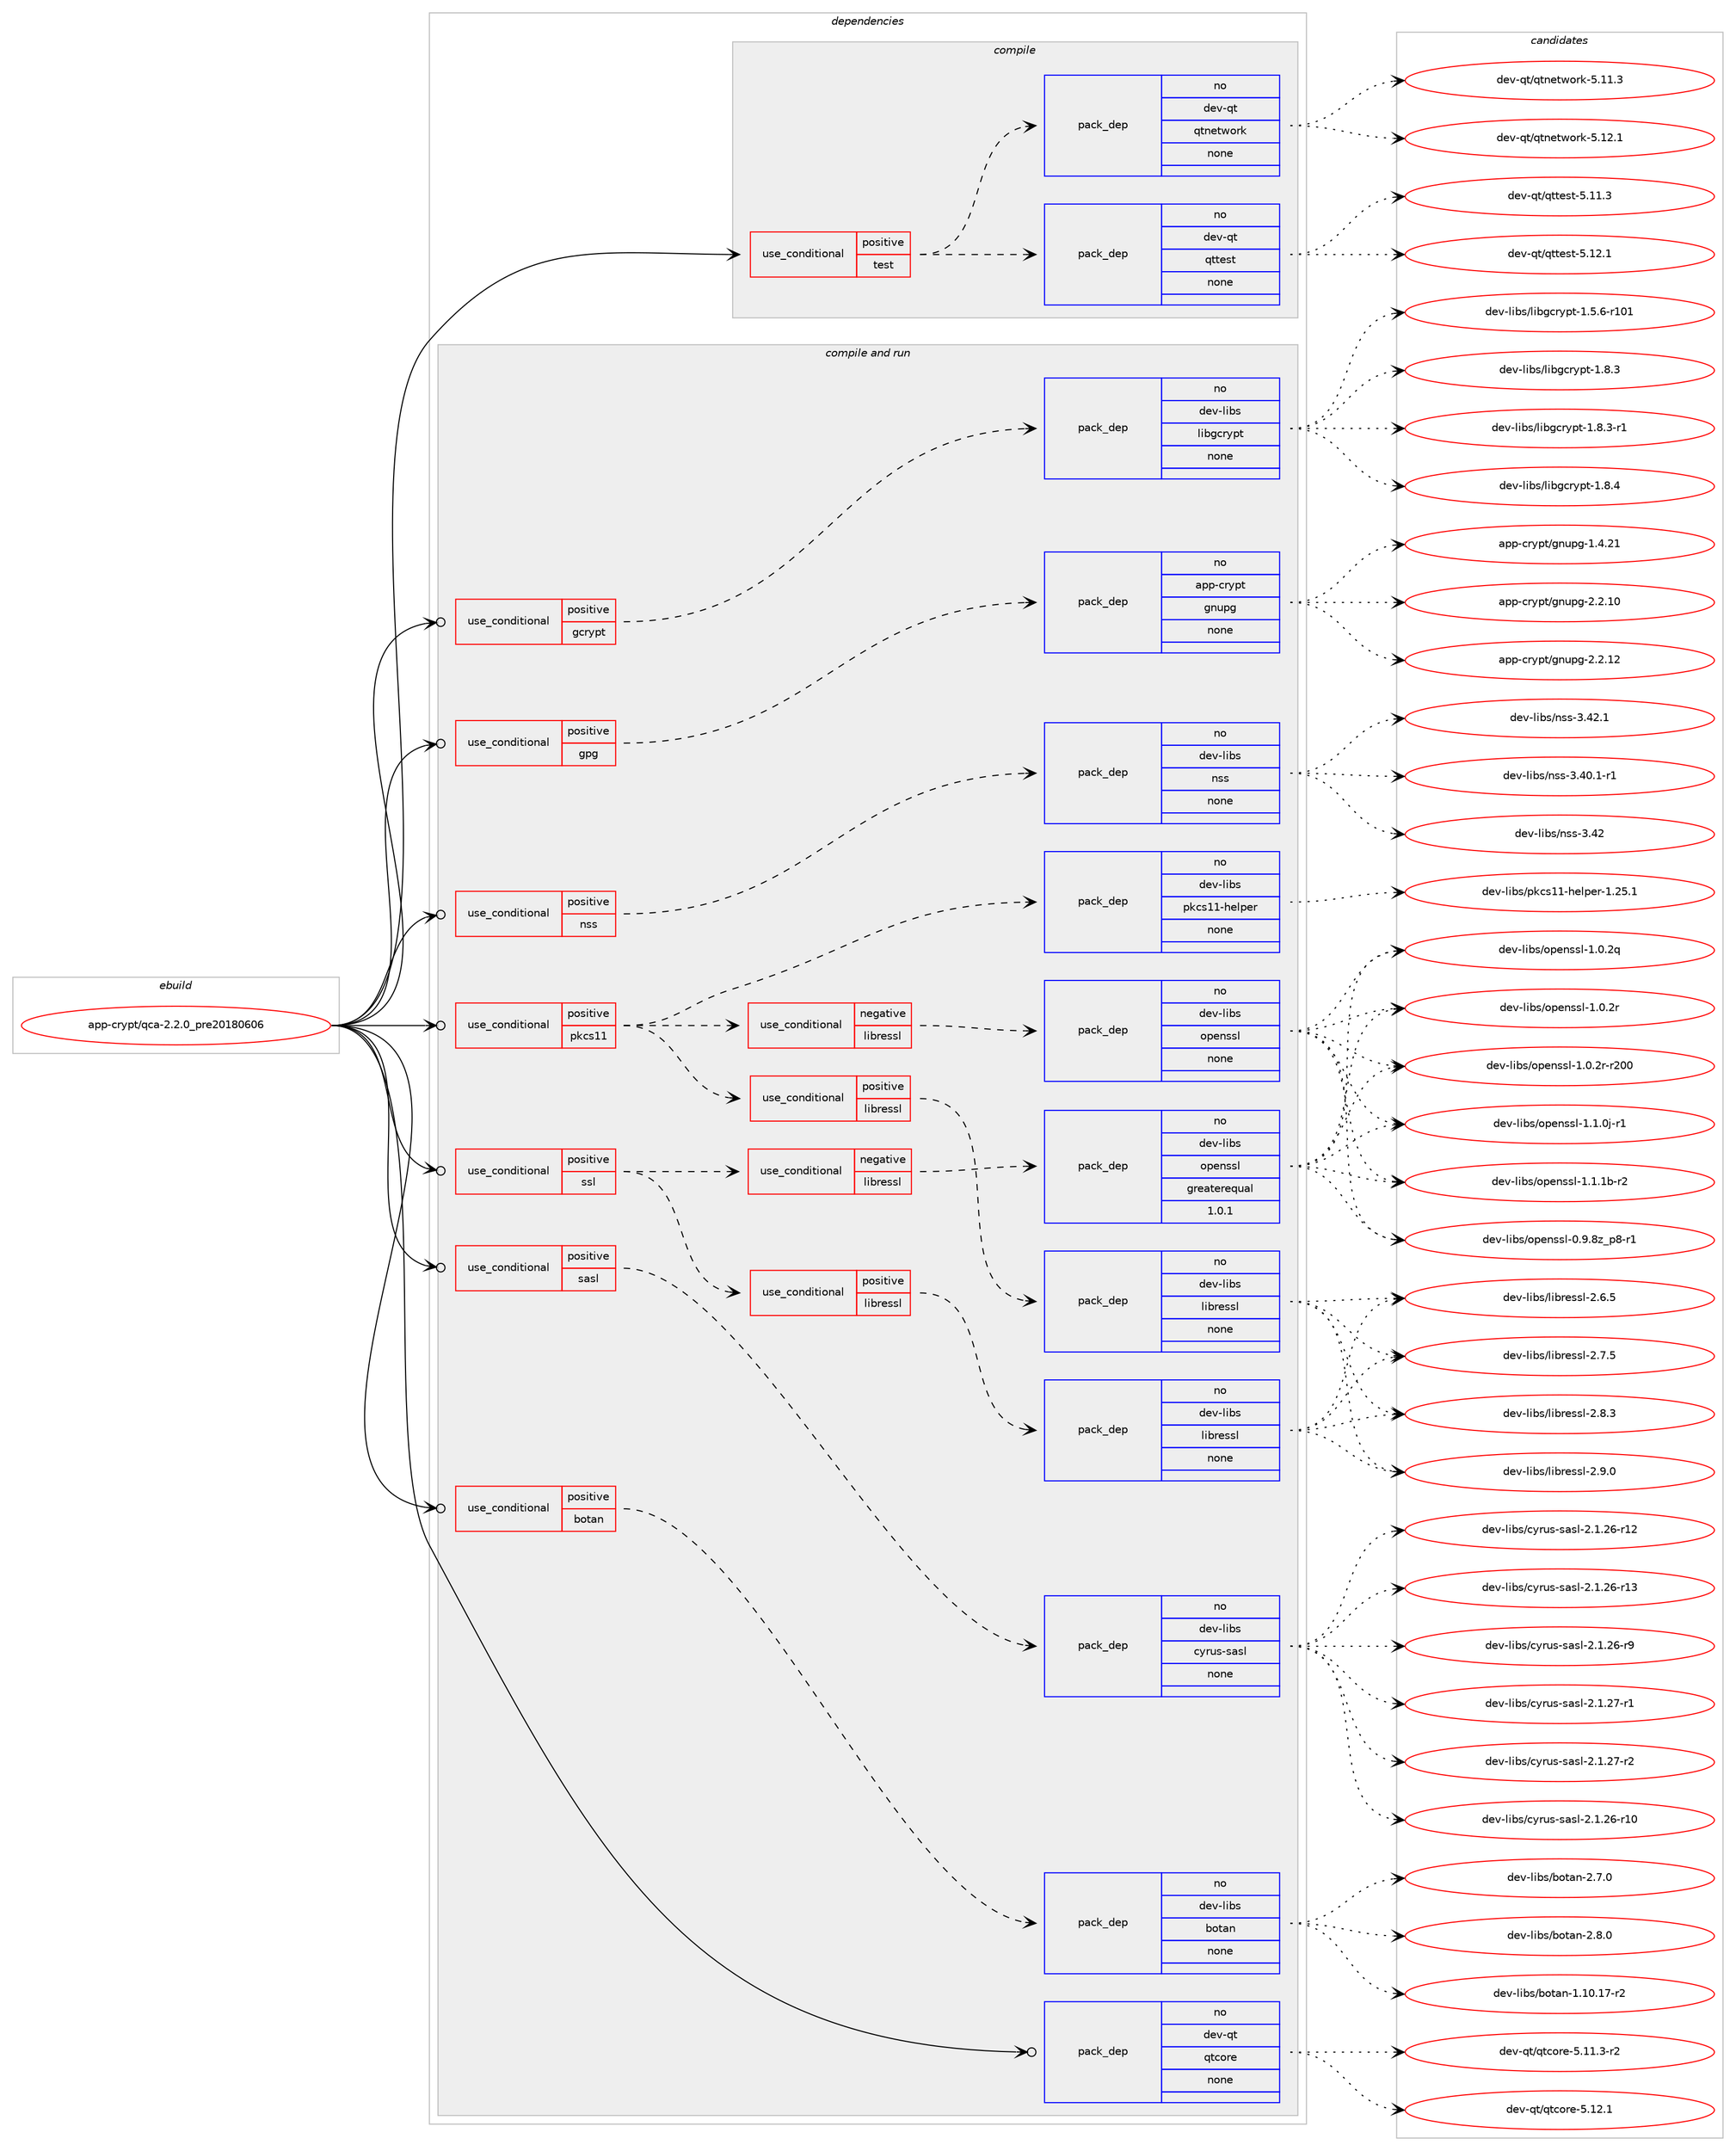 digraph prolog {

# *************
# Graph options
# *************

newrank=true;
concentrate=true;
compound=true;
graph [rankdir=LR,fontname=Helvetica,fontsize=10,ranksep=1.5];#, ranksep=2.5, nodesep=0.2];
edge  [arrowhead=vee];
node  [fontname=Helvetica,fontsize=10];

# **********
# The ebuild
# **********

subgraph cluster_leftcol {
color=gray;
rank=same;
label=<<i>ebuild</i>>;
id [label="app-crypt/qca-2.2.0_pre20180606", color=red, width=4, href="../app-crypt/qca-2.2.0_pre20180606.svg"];
}

# ****************
# The dependencies
# ****************

subgraph cluster_midcol {
color=gray;
label=<<i>dependencies</i>>;
subgraph cluster_compile {
fillcolor="#eeeeee";
style=filled;
label=<<i>compile</i>>;
subgraph cond347936 {
dependency1276794 [label=<<TABLE BORDER="0" CELLBORDER="1" CELLSPACING="0" CELLPADDING="4"><TR><TD ROWSPAN="3" CELLPADDING="10">use_conditional</TD></TR><TR><TD>positive</TD></TR><TR><TD>test</TD></TR></TABLE>>, shape=none, color=red];
subgraph pack909005 {
dependency1276795 [label=<<TABLE BORDER="0" CELLBORDER="1" CELLSPACING="0" CELLPADDING="4" WIDTH="220"><TR><TD ROWSPAN="6" CELLPADDING="30">pack_dep</TD></TR><TR><TD WIDTH="110">no</TD></TR><TR><TD>dev-qt</TD></TR><TR><TD>qtnetwork</TD></TR><TR><TD>none</TD></TR><TR><TD></TD></TR></TABLE>>, shape=none, color=blue];
}
dependency1276794:e -> dependency1276795:w [weight=20,style="dashed",arrowhead="vee"];
subgraph pack909006 {
dependency1276796 [label=<<TABLE BORDER="0" CELLBORDER="1" CELLSPACING="0" CELLPADDING="4" WIDTH="220"><TR><TD ROWSPAN="6" CELLPADDING="30">pack_dep</TD></TR><TR><TD WIDTH="110">no</TD></TR><TR><TD>dev-qt</TD></TR><TR><TD>qttest</TD></TR><TR><TD>none</TD></TR><TR><TD></TD></TR></TABLE>>, shape=none, color=blue];
}
dependency1276794:e -> dependency1276796:w [weight=20,style="dashed",arrowhead="vee"];
}
id:e -> dependency1276794:w [weight=20,style="solid",arrowhead="vee"];
}
subgraph cluster_compileandrun {
fillcolor="#eeeeee";
style=filled;
label=<<i>compile and run</i>>;
subgraph cond347937 {
dependency1276797 [label=<<TABLE BORDER="0" CELLBORDER="1" CELLSPACING="0" CELLPADDING="4"><TR><TD ROWSPAN="3" CELLPADDING="10">use_conditional</TD></TR><TR><TD>positive</TD></TR><TR><TD>botan</TD></TR></TABLE>>, shape=none, color=red];
subgraph pack909007 {
dependency1276798 [label=<<TABLE BORDER="0" CELLBORDER="1" CELLSPACING="0" CELLPADDING="4" WIDTH="220"><TR><TD ROWSPAN="6" CELLPADDING="30">pack_dep</TD></TR><TR><TD WIDTH="110">no</TD></TR><TR><TD>dev-libs</TD></TR><TR><TD>botan</TD></TR><TR><TD>none</TD></TR><TR><TD></TD></TR></TABLE>>, shape=none, color=blue];
}
dependency1276797:e -> dependency1276798:w [weight=20,style="dashed",arrowhead="vee"];
}
id:e -> dependency1276797:w [weight=20,style="solid",arrowhead="odotvee"];
subgraph cond347938 {
dependency1276799 [label=<<TABLE BORDER="0" CELLBORDER="1" CELLSPACING="0" CELLPADDING="4"><TR><TD ROWSPAN="3" CELLPADDING="10">use_conditional</TD></TR><TR><TD>positive</TD></TR><TR><TD>gcrypt</TD></TR></TABLE>>, shape=none, color=red];
subgraph pack909008 {
dependency1276800 [label=<<TABLE BORDER="0" CELLBORDER="1" CELLSPACING="0" CELLPADDING="4" WIDTH="220"><TR><TD ROWSPAN="6" CELLPADDING="30">pack_dep</TD></TR><TR><TD WIDTH="110">no</TD></TR><TR><TD>dev-libs</TD></TR><TR><TD>libgcrypt</TD></TR><TR><TD>none</TD></TR><TR><TD></TD></TR></TABLE>>, shape=none, color=blue];
}
dependency1276799:e -> dependency1276800:w [weight=20,style="dashed",arrowhead="vee"];
}
id:e -> dependency1276799:w [weight=20,style="solid",arrowhead="odotvee"];
subgraph cond347939 {
dependency1276801 [label=<<TABLE BORDER="0" CELLBORDER="1" CELLSPACING="0" CELLPADDING="4"><TR><TD ROWSPAN="3" CELLPADDING="10">use_conditional</TD></TR><TR><TD>positive</TD></TR><TR><TD>gpg</TD></TR></TABLE>>, shape=none, color=red];
subgraph pack909009 {
dependency1276802 [label=<<TABLE BORDER="0" CELLBORDER="1" CELLSPACING="0" CELLPADDING="4" WIDTH="220"><TR><TD ROWSPAN="6" CELLPADDING="30">pack_dep</TD></TR><TR><TD WIDTH="110">no</TD></TR><TR><TD>app-crypt</TD></TR><TR><TD>gnupg</TD></TR><TR><TD>none</TD></TR><TR><TD></TD></TR></TABLE>>, shape=none, color=blue];
}
dependency1276801:e -> dependency1276802:w [weight=20,style="dashed",arrowhead="vee"];
}
id:e -> dependency1276801:w [weight=20,style="solid",arrowhead="odotvee"];
subgraph cond347940 {
dependency1276803 [label=<<TABLE BORDER="0" CELLBORDER="1" CELLSPACING="0" CELLPADDING="4"><TR><TD ROWSPAN="3" CELLPADDING="10">use_conditional</TD></TR><TR><TD>positive</TD></TR><TR><TD>nss</TD></TR></TABLE>>, shape=none, color=red];
subgraph pack909010 {
dependency1276804 [label=<<TABLE BORDER="0" CELLBORDER="1" CELLSPACING="0" CELLPADDING="4" WIDTH="220"><TR><TD ROWSPAN="6" CELLPADDING="30">pack_dep</TD></TR><TR><TD WIDTH="110">no</TD></TR><TR><TD>dev-libs</TD></TR><TR><TD>nss</TD></TR><TR><TD>none</TD></TR><TR><TD></TD></TR></TABLE>>, shape=none, color=blue];
}
dependency1276803:e -> dependency1276804:w [weight=20,style="dashed",arrowhead="vee"];
}
id:e -> dependency1276803:w [weight=20,style="solid",arrowhead="odotvee"];
subgraph cond347941 {
dependency1276805 [label=<<TABLE BORDER="0" CELLBORDER="1" CELLSPACING="0" CELLPADDING="4"><TR><TD ROWSPAN="3" CELLPADDING="10">use_conditional</TD></TR><TR><TD>positive</TD></TR><TR><TD>pkcs11</TD></TR></TABLE>>, shape=none, color=red];
subgraph cond347942 {
dependency1276806 [label=<<TABLE BORDER="0" CELLBORDER="1" CELLSPACING="0" CELLPADDING="4"><TR><TD ROWSPAN="3" CELLPADDING="10">use_conditional</TD></TR><TR><TD>negative</TD></TR><TR><TD>libressl</TD></TR></TABLE>>, shape=none, color=red];
subgraph pack909011 {
dependency1276807 [label=<<TABLE BORDER="0" CELLBORDER="1" CELLSPACING="0" CELLPADDING="4" WIDTH="220"><TR><TD ROWSPAN="6" CELLPADDING="30">pack_dep</TD></TR><TR><TD WIDTH="110">no</TD></TR><TR><TD>dev-libs</TD></TR><TR><TD>openssl</TD></TR><TR><TD>none</TD></TR><TR><TD></TD></TR></TABLE>>, shape=none, color=blue];
}
dependency1276806:e -> dependency1276807:w [weight=20,style="dashed",arrowhead="vee"];
}
dependency1276805:e -> dependency1276806:w [weight=20,style="dashed",arrowhead="vee"];
subgraph cond347943 {
dependency1276808 [label=<<TABLE BORDER="0" CELLBORDER="1" CELLSPACING="0" CELLPADDING="4"><TR><TD ROWSPAN="3" CELLPADDING="10">use_conditional</TD></TR><TR><TD>positive</TD></TR><TR><TD>libressl</TD></TR></TABLE>>, shape=none, color=red];
subgraph pack909012 {
dependency1276809 [label=<<TABLE BORDER="0" CELLBORDER="1" CELLSPACING="0" CELLPADDING="4" WIDTH="220"><TR><TD ROWSPAN="6" CELLPADDING="30">pack_dep</TD></TR><TR><TD WIDTH="110">no</TD></TR><TR><TD>dev-libs</TD></TR><TR><TD>libressl</TD></TR><TR><TD>none</TD></TR><TR><TD></TD></TR></TABLE>>, shape=none, color=blue];
}
dependency1276808:e -> dependency1276809:w [weight=20,style="dashed",arrowhead="vee"];
}
dependency1276805:e -> dependency1276808:w [weight=20,style="dashed",arrowhead="vee"];
subgraph pack909013 {
dependency1276810 [label=<<TABLE BORDER="0" CELLBORDER="1" CELLSPACING="0" CELLPADDING="4" WIDTH="220"><TR><TD ROWSPAN="6" CELLPADDING="30">pack_dep</TD></TR><TR><TD WIDTH="110">no</TD></TR><TR><TD>dev-libs</TD></TR><TR><TD>pkcs11-helper</TD></TR><TR><TD>none</TD></TR><TR><TD></TD></TR></TABLE>>, shape=none, color=blue];
}
dependency1276805:e -> dependency1276810:w [weight=20,style="dashed",arrowhead="vee"];
}
id:e -> dependency1276805:w [weight=20,style="solid",arrowhead="odotvee"];
subgraph cond347944 {
dependency1276811 [label=<<TABLE BORDER="0" CELLBORDER="1" CELLSPACING="0" CELLPADDING="4"><TR><TD ROWSPAN="3" CELLPADDING="10">use_conditional</TD></TR><TR><TD>positive</TD></TR><TR><TD>sasl</TD></TR></TABLE>>, shape=none, color=red];
subgraph pack909014 {
dependency1276812 [label=<<TABLE BORDER="0" CELLBORDER="1" CELLSPACING="0" CELLPADDING="4" WIDTH="220"><TR><TD ROWSPAN="6" CELLPADDING="30">pack_dep</TD></TR><TR><TD WIDTH="110">no</TD></TR><TR><TD>dev-libs</TD></TR><TR><TD>cyrus-sasl</TD></TR><TR><TD>none</TD></TR><TR><TD></TD></TR></TABLE>>, shape=none, color=blue];
}
dependency1276811:e -> dependency1276812:w [weight=20,style="dashed",arrowhead="vee"];
}
id:e -> dependency1276811:w [weight=20,style="solid",arrowhead="odotvee"];
subgraph cond347945 {
dependency1276813 [label=<<TABLE BORDER="0" CELLBORDER="1" CELLSPACING="0" CELLPADDING="4"><TR><TD ROWSPAN="3" CELLPADDING="10">use_conditional</TD></TR><TR><TD>positive</TD></TR><TR><TD>ssl</TD></TR></TABLE>>, shape=none, color=red];
subgraph cond347946 {
dependency1276814 [label=<<TABLE BORDER="0" CELLBORDER="1" CELLSPACING="0" CELLPADDING="4"><TR><TD ROWSPAN="3" CELLPADDING="10">use_conditional</TD></TR><TR><TD>negative</TD></TR><TR><TD>libressl</TD></TR></TABLE>>, shape=none, color=red];
subgraph pack909015 {
dependency1276815 [label=<<TABLE BORDER="0" CELLBORDER="1" CELLSPACING="0" CELLPADDING="4" WIDTH="220"><TR><TD ROWSPAN="6" CELLPADDING="30">pack_dep</TD></TR><TR><TD WIDTH="110">no</TD></TR><TR><TD>dev-libs</TD></TR><TR><TD>openssl</TD></TR><TR><TD>greaterequal</TD></TR><TR><TD>1.0.1</TD></TR></TABLE>>, shape=none, color=blue];
}
dependency1276814:e -> dependency1276815:w [weight=20,style="dashed",arrowhead="vee"];
}
dependency1276813:e -> dependency1276814:w [weight=20,style="dashed",arrowhead="vee"];
subgraph cond347947 {
dependency1276816 [label=<<TABLE BORDER="0" CELLBORDER="1" CELLSPACING="0" CELLPADDING="4"><TR><TD ROWSPAN="3" CELLPADDING="10">use_conditional</TD></TR><TR><TD>positive</TD></TR><TR><TD>libressl</TD></TR></TABLE>>, shape=none, color=red];
subgraph pack909016 {
dependency1276817 [label=<<TABLE BORDER="0" CELLBORDER="1" CELLSPACING="0" CELLPADDING="4" WIDTH="220"><TR><TD ROWSPAN="6" CELLPADDING="30">pack_dep</TD></TR><TR><TD WIDTH="110">no</TD></TR><TR><TD>dev-libs</TD></TR><TR><TD>libressl</TD></TR><TR><TD>none</TD></TR><TR><TD></TD></TR></TABLE>>, shape=none, color=blue];
}
dependency1276816:e -> dependency1276817:w [weight=20,style="dashed",arrowhead="vee"];
}
dependency1276813:e -> dependency1276816:w [weight=20,style="dashed",arrowhead="vee"];
}
id:e -> dependency1276813:w [weight=20,style="solid",arrowhead="odotvee"];
subgraph pack909017 {
dependency1276818 [label=<<TABLE BORDER="0" CELLBORDER="1" CELLSPACING="0" CELLPADDING="4" WIDTH="220"><TR><TD ROWSPAN="6" CELLPADDING="30">pack_dep</TD></TR><TR><TD WIDTH="110">no</TD></TR><TR><TD>dev-qt</TD></TR><TR><TD>qtcore</TD></TR><TR><TD>none</TD></TR><TR><TD></TD></TR></TABLE>>, shape=none, color=blue];
}
id:e -> dependency1276818:w [weight=20,style="solid",arrowhead="odotvee"];
}
subgraph cluster_run {
fillcolor="#eeeeee";
style=filled;
label=<<i>run</i>>;
}
}

# **************
# The candidates
# **************

subgraph cluster_choices {
rank=same;
color=gray;
label=<<i>candidates</i>>;

subgraph choice909005 {
color=black;
nodesep=1;
choice100101118451131164711311611010111611911111410745534649494651 [label="dev-qt/qtnetwork-5.11.3", color=red, width=4,href="../dev-qt/qtnetwork-5.11.3.svg"];
choice100101118451131164711311611010111611911111410745534649504649 [label="dev-qt/qtnetwork-5.12.1", color=red, width=4,href="../dev-qt/qtnetwork-5.12.1.svg"];
dependency1276795:e -> choice100101118451131164711311611010111611911111410745534649494651:w [style=dotted,weight="100"];
dependency1276795:e -> choice100101118451131164711311611010111611911111410745534649504649:w [style=dotted,weight="100"];
}
subgraph choice909006 {
color=black;
nodesep=1;
choice100101118451131164711311611610111511645534649494651 [label="dev-qt/qttest-5.11.3", color=red, width=4,href="../dev-qt/qttest-5.11.3.svg"];
choice100101118451131164711311611610111511645534649504649 [label="dev-qt/qttest-5.12.1", color=red, width=4,href="../dev-qt/qttest-5.12.1.svg"];
dependency1276796:e -> choice100101118451131164711311611610111511645534649494651:w [style=dotted,weight="100"];
dependency1276796:e -> choice100101118451131164711311611610111511645534649504649:w [style=dotted,weight="100"];
}
subgraph choice909007 {
color=black;
nodesep=1;
choice100101118451081059811547981111169711045494649484649554511450 [label="dev-libs/botan-1.10.17-r2", color=red, width=4,href="../dev-libs/botan-1.10.17-r2.svg"];
choice1001011184510810598115479811111697110455046554648 [label="dev-libs/botan-2.7.0", color=red, width=4,href="../dev-libs/botan-2.7.0.svg"];
choice1001011184510810598115479811111697110455046564648 [label="dev-libs/botan-2.8.0", color=red, width=4,href="../dev-libs/botan-2.8.0.svg"];
dependency1276798:e -> choice100101118451081059811547981111169711045494649484649554511450:w [style=dotted,weight="100"];
dependency1276798:e -> choice1001011184510810598115479811111697110455046554648:w [style=dotted,weight="100"];
dependency1276798:e -> choice1001011184510810598115479811111697110455046564648:w [style=dotted,weight="100"];
}
subgraph choice909008 {
color=black;
nodesep=1;
choice100101118451081059811547108105981039911412111211645494653465445114494849 [label="dev-libs/libgcrypt-1.5.6-r101", color=red, width=4,href="../dev-libs/libgcrypt-1.5.6-r101.svg"];
choice1001011184510810598115471081059810399114121112116454946564651 [label="dev-libs/libgcrypt-1.8.3", color=red, width=4,href="../dev-libs/libgcrypt-1.8.3.svg"];
choice10010111845108105981154710810598103991141211121164549465646514511449 [label="dev-libs/libgcrypt-1.8.3-r1", color=red, width=4,href="../dev-libs/libgcrypt-1.8.3-r1.svg"];
choice1001011184510810598115471081059810399114121112116454946564652 [label="dev-libs/libgcrypt-1.8.4", color=red, width=4,href="../dev-libs/libgcrypt-1.8.4.svg"];
dependency1276800:e -> choice100101118451081059811547108105981039911412111211645494653465445114494849:w [style=dotted,weight="100"];
dependency1276800:e -> choice1001011184510810598115471081059810399114121112116454946564651:w [style=dotted,weight="100"];
dependency1276800:e -> choice10010111845108105981154710810598103991141211121164549465646514511449:w [style=dotted,weight="100"];
dependency1276800:e -> choice1001011184510810598115471081059810399114121112116454946564652:w [style=dotted,weight="100"];
}
subgraph choice909009 {
color=black;
nodesep=1;
choice9711211245991141211121164710311011711210345494652465049 [label="app-crypt/gnupg-1.4.21", color=red, width=4,href="../app-crypt/gnupg-1.4.21.svg"];
choice9711211245991141211121164710311011711210345504650464948 [label="app-crypt/gnupg-2.2.10", color=red, width=4,href="../app-crypt/gnupg-2.2.10.svg"];
choice9711211245991141211121164710311011711210345504650464950 [label="app-crypt/gnupg-2.2.12", color=red, width=4,href="../app-crypt/gnupg-2.2.12.svg"];
dependency1276802:e -> choice9711211245991141211121164710311011711210345494652465049:w [style=dotted,weight="100"];
dependency1276802:e -> choice9711211245991141211121164710311011711210345504650464948:w [style=dotted,weight="100"];
dependency1276802:e -> choice9711211245991141211121164710311011711210345504650464950:w [style=dotted,weight="100"];
}
subgraph choice909010 {
color=black;
nodesep=1;
choice100101118451081059811547110115115455146524846494511449 [label="dev-libs/nss-3.40.1-r1", color=red, width=4,href="../dev-libs/nss-3.40.1-r1.svg"];
choice1001011184510810598115471101151154551465250 [label="dev-libs/nss-3.42", color=red, width=4,href="../dev-libs/nss-3.42.svg"];
choice10010111845108105981154711011511545514652504649 [label="dev-libs/nss-3.42.1", color=red, width=4,href="../dev-libs/nss-3.42.1.svg"];
dependency1276804:e -> choice100101118451081059811547110115115455146524846494511449:w [style=dotted,weight="100"];
dependency1276804:e -> choice1001011184510810598115471101151154551465250:w [style=dotted,weight="100"];
dependency1276804:e -> choice10010111845108105981154711011511545514652504649:w [style=dotted,weight="100"];
}
subgraph choice909011 {
color=black;
nodesep=1;
choice10010111845108105981154711111210111011511510845484657465612295112564511449 [label="dev-libs/openssl-0.9.8z_p8-r1", color=red, width=4,href="../dev-libs/openssl-0.9.8z_p8-r1.svg"];
choice100101118451081059811547111112101110115115108454946484650113 [label="dev-libs/openssl-1.0.2q", color=red, width=4,href="../dev-libs/openssl-1.0.2q.svg"];
choice100101118451081059811547111112101110115115108454946484650114 [label="dev-libs/openssl-1.0.2r", color=red, width=4,href="../dev-libs/openssl-1.0.2r.svg"];
choice10010111845108105981154711111210111011511510845494648465011445114504848 [label="dev-libs/openssl-1.0.2r-r200", color=red, width=4,href="../dev-libs/openssl-1.0.2r-r200.svg"];
choice1001011184510810598115471111121011101151151084549464946481064511449 [label="dev-libs/openssl-1.1.0j-r1", color=red, width=4,href="../dev-libs/openssl-1.1.0j-r1.svg"];
choice100101118451081059811547111112101110115115108454946494649984511450 [label="dev-libs/openssl-1.1.1b-r2", color=red, width=4,href="../dev-libs/openssl-1.1.1b-r2.svg"];
dependency1276807:e -> choice10010111845108105981154711111210111011511510845484657465612295112564511449:w [style=dotted,weight="100"];
dependency1276807:e -> choice100101118451081059811547111112101110115115108454946484650113:w [style=dotted,weight="100"];
dependency1276807:e -> choice100101118451081059811547111112101110115115108454946484650114:w [style=dotted,weight="100"];
dependency1276807:e -> choice10010111845108105981154711111210111011511510845494648465011445114504848:w [style=dotted,weight="100"];
dependency1276807:e -> choice1001011184510810598115471111121011101151151084549464946481064511449:w [style=dotted,weight="100"];
dependency1276807:e -> choice100101118451081059811547111112101110115115108454946494649984511450:w [style=dotted,weight="100"];
}
subgraph choice909012 {
color=black;
nodesep=1;
choice10010111845108105981154710810598114101115115108455046544653 [label="dev-libs/libressl-2.6.5", color=red, width=4,href="../dev-libs/libressl-2.6.5.svg"];
choice10010111845108105981154710810598114101115115108455046554653 [label="dev-libs/libressl-2.7.5", color=red, width=4,href="../dev-libs/libressl-2.7.5.svg"];
choice10010111845108105981154710810598114101115115108455046564651 [label="dev-libs/libressl-2.8.3", color=red, width=4,href="../dev-libs/libressl-2.8.3.svg"];
choice10010111845108105981154710810598114101115115108455046574648 [label="dev-libs/libressl-2.9.0", color=red, width=4,href="../dev-libs/libressl-2.9.0.svg"];
dependency1276809:e -> choice10010111845108105981154710810598114101115115108455046544653:w [style=dotted,weight="100"];
dependency1276809:e -> choice10010111845108105981154710810598114101115115108455046554653:w [style=dotted,weight="100"];
dependency1276809:e -> choice10010111845108105981154710810598114101115115108455046564651:w [style=dotted,weight="100"];
dependency1276809:e -> choice10010111845108105981154710810598114101115115108455046574648:w [style=dotted,weight="100"];
}
subgraph choice909013 {
color=black;
nodesep=1;
choice1001011184510810598115471121079911549494510410110811210111445494650534649 [label="dev-libs/pkcs11-helper-1.25.1", color=red, width=4,href="../dev-libs/pkcs11-helper-1.25.1.svg"];
dependency1276810:e -> choice1001011184510810598115471121079911549494510410110811210111445494650534649:w [style=dotted,weight="100"];
}
subgraph choice909014 {
color=black;
nodesep=1;
choice10010111845108105981154799121114117115451159711510845504649465054451144948 [label="dev-libs/cyrus-sasl-2.1.26-r10", color=red, width=4,href="../dev-libs/cyrus-sasl-2.1.26-r10.svg"];
choice10010111845108105981154799121114117115451159711510845504649465054451144950 [label="dev-libs/cyrus-sasl-2.1.26-r12", color=red, width=4,href="../dev-libs/cyrus-sasl-2.1.26-r12.svg"];
choice10010111845108105981154799121114117115451159711510845504649465054451144951 [label="dev-libs/cyrus-sasl-2.1.26-r13", color=red, width=4,href="../dev-libs/cyrus-sasl-2.1.26-r13.svg"];
choice100101118451081059811547991211141171154511597115108455046494650544511457 [label="dev-libs/cyrus-sasl-2.1.26-r9", color=red, width=4,href="../dev-libs/cyrus-sasl-2.1.26-r9.svg"];
choice100101118451081059811547991211141171154511597115108455046494650554511449 [label="dev-libs/cyrus-sasl-2.1.27-r1", color=red, width=4,href="../dev-libs/cyrus-sasl-2.1.27-r1.svg"];
choice100101118451081059811547991211141171154511597115108455046494650554511450 [label="dev-libs/cyrus-sasl-2.1.27-r2", color=red, width=4,href="../dev-libs/cyrus-sasl-2.1.27-r2.svg"];
dependency1276812:e -> choice10010111845108105981154799121114117115451159711510845504649465054451144948:w [style=dotted,weight="100"];
dependency1276812:e -> choice10010111845108105981154799121114117115451159711510845504649465054451144950:w [style=dotted,weight="100"];
dependency1276812:e -> choice10010111845108105981154799121114117115451159711510845504649465054451144951:w [style=dotted,weight="100"];
dependency1276812:e -> choice100101118451081059811547991211141171154511597115108455046494650544511457:w [style=dotted,weight="100"];
dependency1276812:e -> choice100101118451081059811547991211141171154511597115108455046494650554511449:w [style=dotted,weight="100"];
dependency1276812:e -> choice100101118451081059811547991211141171154511597115108455046494650554511450:w [style=dotted,weight="100"];
}
subgraph choice909015 {
color=black;
nodesep=1;
choice10010111845108105981154711111210111011511510845484657465612295112564511449 [label="dev-libs/openssl-0.9.8z_p8-r1", color=red, width=4,href="../dev-libs/openssl-0.9.8z_p8-r1.svg"];
choice100101118451081059811547111112101110115115108454946484650113 [label="dev-libs/openssl-1.0.2q", color=red, width=4,href="../dev-libs/openssl-1.0.2q.svg"];
choice100101118451081059811547111112101110115115108454946484650114 [label="dev-libs/openssl-1.0.2r", color=red, width=4,href="../dev-libs/openssl-1.0.2r.svg"];
choice10010111845108105981154711111210111011511510845494648465011445114504848 [label="dev-libs/openssl-1.0.2r-r200", color=red, width=4,href="../dev-libs/openssl-1.0.2r-r200.svg"];
choice1001011184510810598115471111121011101151151084549464946481064511449 [label="dev-libs/openssl-1.1.0j-r1", color=red, width=4,href="../dev-libs/openssl-1.1.0j-r1.svg"];
choice100101118451081059811547111112101110115115108454946494649984511450 [label="dev-libs/openssl-1.1.1b-r2", color=red, width=4,href="../dev-libs/openssl-1.1.1b-r2.svg"];
dependency1276815:e -> choice10010111845108105981154711111210111011511510845484657465612295112564511449:w [style=dotted,weight="100"];
dependency1276815:e -> choice100101118451081059811547111112101110115115108454946484650113:w [style=dotted,weight="100"];
dependency1276815:e -> choice100101118451081059811547111112101110115115108454946484650114:w [style=dotted,weight="100"];
dependency1276815:e -> choice10010111845108105981154711111210111011511510845494648465011445114504848:w [style=dotted,weight="100"];
dependency1276815:e -> choice1001011184510810598115471111121011101151151084549464946481064511449:w [style=dotted,weight="100"];
dependency1276815:e -> choice100101118451081059811547111112101110115115108454946494649984511450:w [style=dotted,weight="100"];
}
subgraph choice909016 {
color=black;
nodesep=1;
choice10010111845108105981154710810598114101115115108455046544653 [label="dev-libs/libressl-2.6.5", color=red, width=4,href="../dev-libs/libressl-2.6.5.svg"];
choice10010111845108105981154710810598114101115115108455046554653 [label="dev-libs/libressl-2.7.5", color=red, width=4,href="../dev-libs/libressl-2.7.5.svg"];
choice10010111845108105981154710810598114101115115108455046564651 [label="dev-libs/libressl-2.8.3", color=red, width=4,href="../dev-libs/libressl-2.8.3.svg"];
choice10010111845108105981154710810598114101115115108455046574648 [label="dev-libs/libressl-2.9.0", color=red, width=4,href="../dev-libs/libressl-2.9.0.svg"];
dependency1276817:e -> choice10010111845108105981154710810598114101115115108455046544653:w [style=dotted,weight="100"];
dependency1276817:e -> choice10010111845108105981154710810598114101115115108455046554653:w [style=dotted,weight="100"];
dependency1276817:e -> choice10010111845108105981154710810598114101115115108455046564651:w [style=dotted,weight="100"];
dependency1276817:e -> choice10010111845108105981154710810598114101115115108455046574648:w [style=dotted,weight="100"];
}
subgraph choice909017 {
color=black;
nodesep=1;
choice100101118451131164711311699111114101455346494946514511450 [label="dev-qt/qtcore-5.11.3-r2", color=red, width=4,href="../dev-qt/qtcore-5.11.3-r2.svg"];
choice10010111845113116471131169911111410145534649504649 [label="dev-qt/qtcore-5.12.1", color=red, width=4,href="../dev-qt/qtcore-5.12.1.svg"];
dependency1276818:e -> choice100101118451131164711311699111114101455346494946514511450:w [style=dotted,weight="100"];
dependency1276818:e -> choice10010111845113116471131169911111410145534649504649:w [style=dotted,weight="100"];
}
}

}
